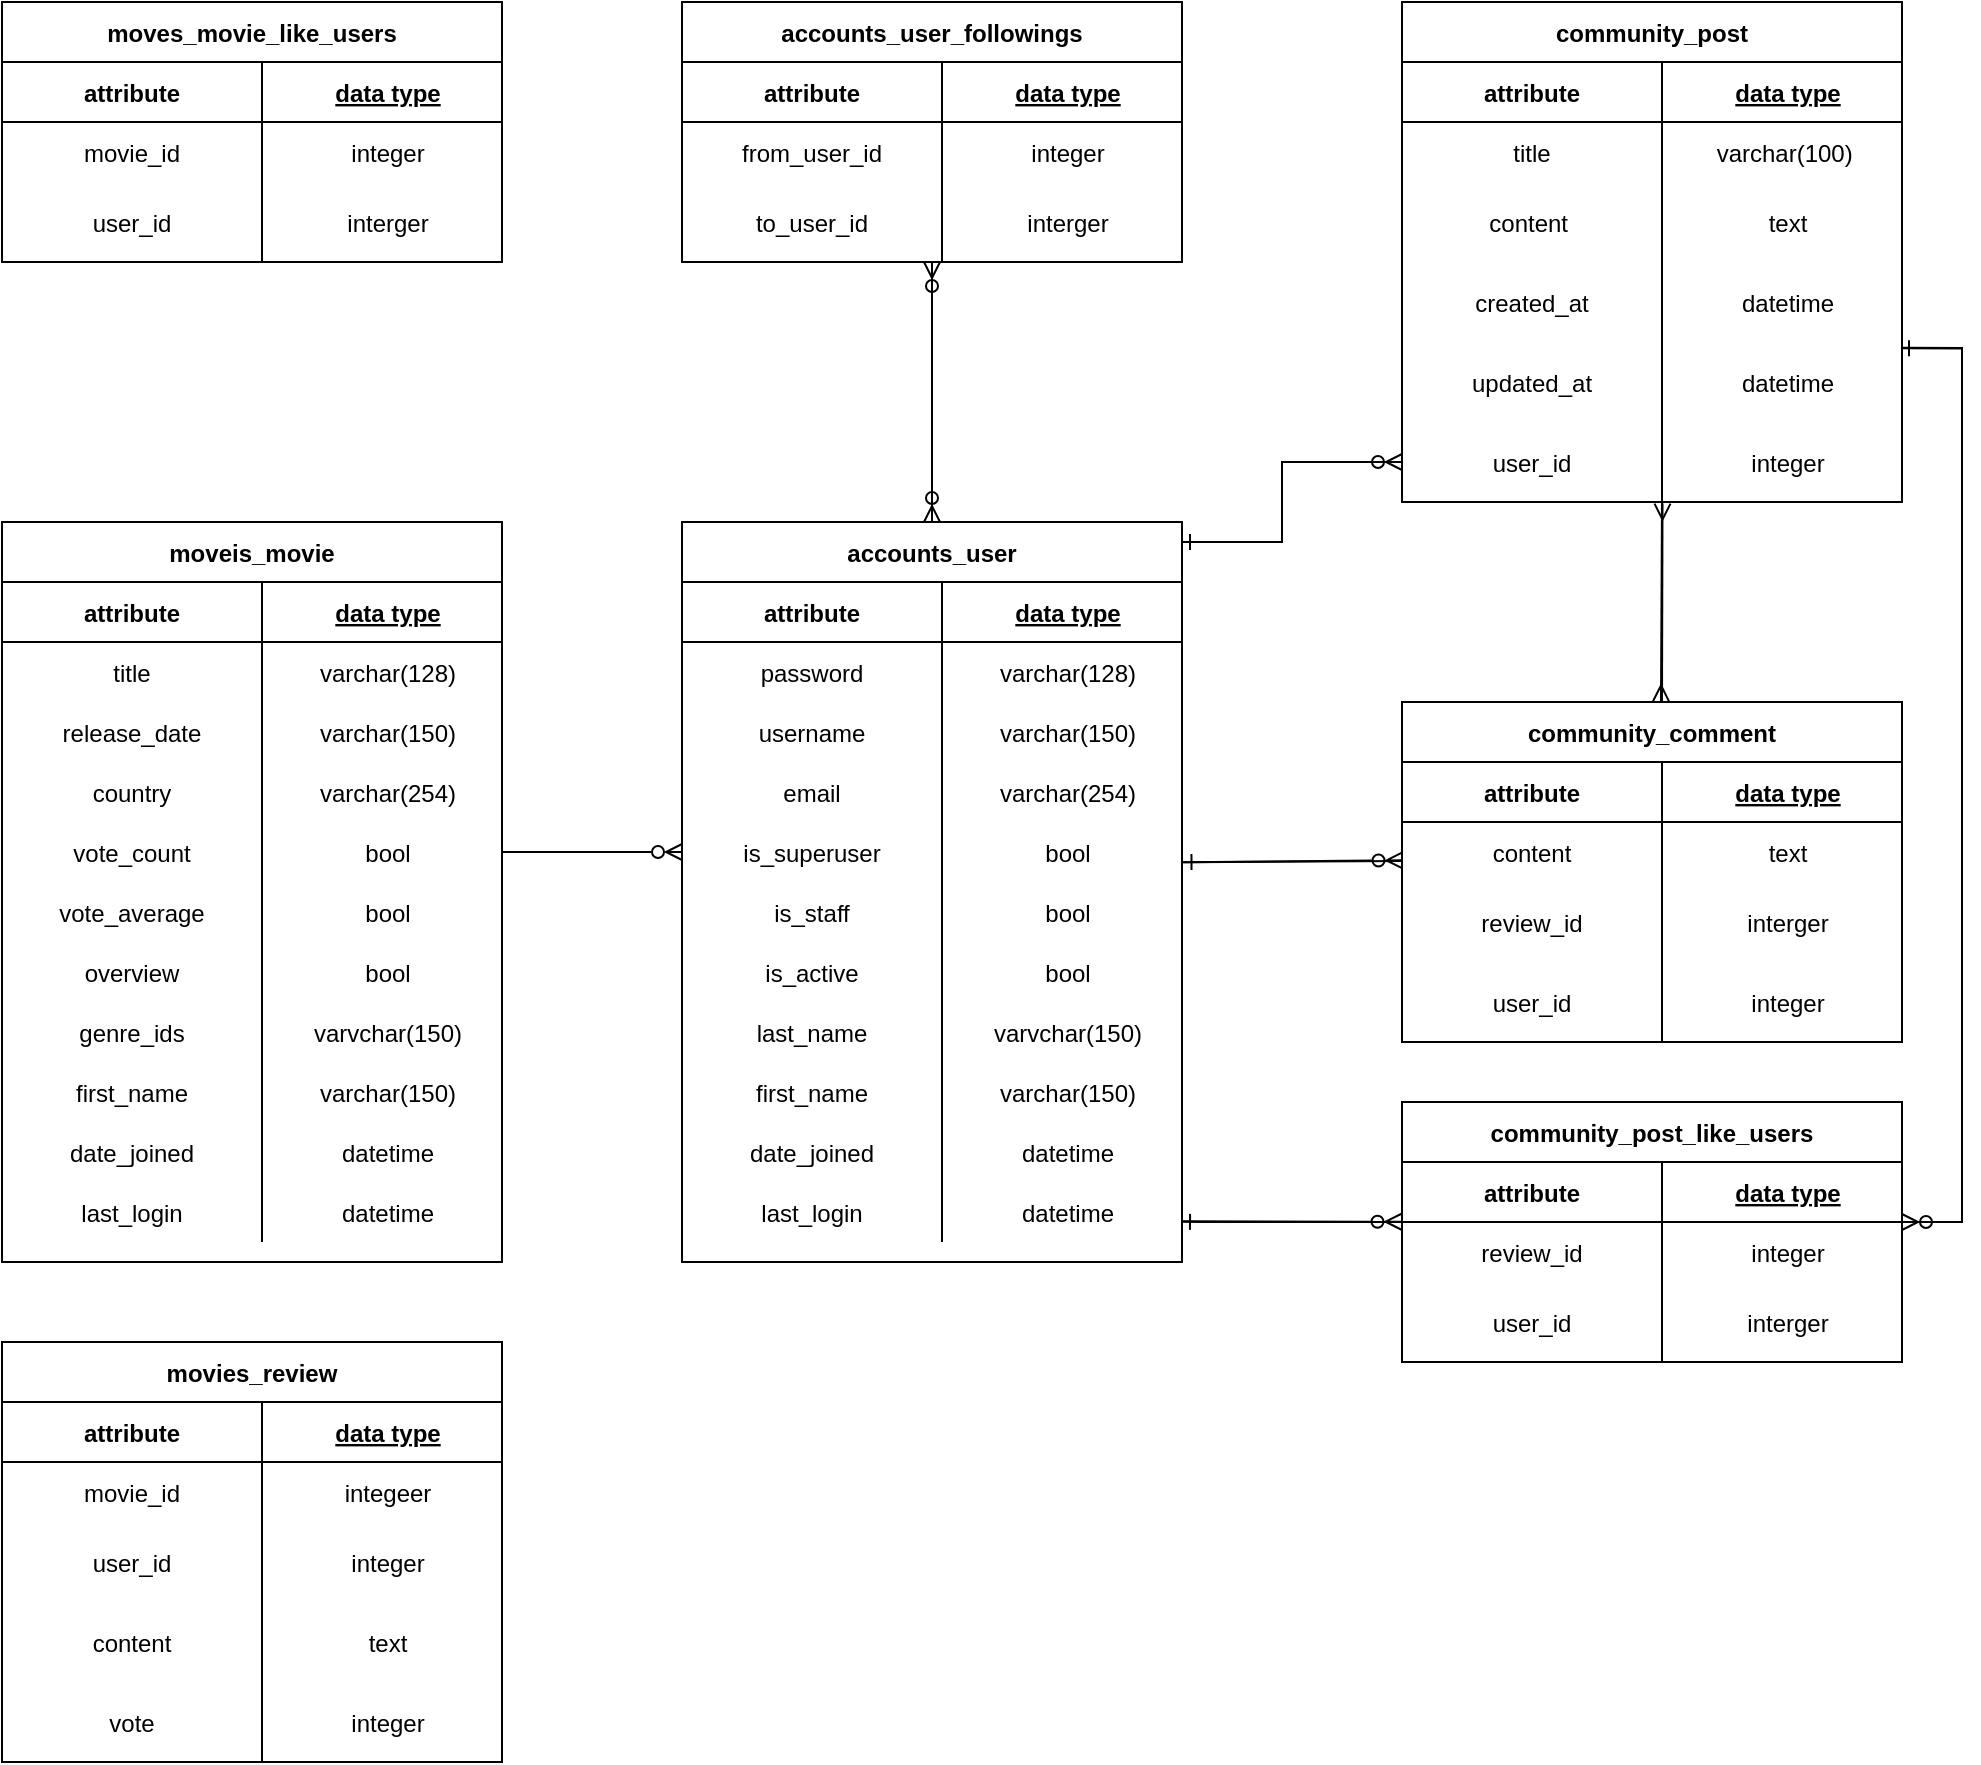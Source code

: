 <mxfile version="20.5.3" type="github">
  <diagram id="R2lEEEUBdFMjLlhIrx00" name="Page-1">
    <mxGraphModel dx="2020" dy="1322" grid="1" gridSize="10" guides="1" tooltips="1" connect="1" arrows="1" fold="1" page="1" pageScale="1" pageWidth="850" pageHeight="1100" math="0" shadow="0" extFonts="Permanent Marker^https://fonts.googleapis.com/css?family=Permanent+Marker">
      <root>
        <mxCell id="0" />
        <mxCell id="1" parent="0" />
        <mxCell id="OAzJX3xgMU5SUuyk-h34-54" style="edgeStyle=none;rounded=0;orthogonalLoop=1;jettySize=auto;html=1;entryX=0.5;entryY=0;entryDx=0;entryDy=0;endArrow=ERzeroToMany;endFill=0;" edge="1" parent="1" source="C-vyLk0tnHw3VtMMgP7b-2" target="OAzJX3xgMU5SUuyk-h34-18">
          <mxGeometry relative="1" as="geometry" />
        </mxCell>
        <mxCell id="C-vyLk0tnHw3VtMMgP7b-2" value="accounts_user_followings" style="shape=table;startSize=30;container=1;collapsible=1;childLayout=tableLayout;fixedRows=1;rowLines=0;fontStyle=1;align=center;resizeLast=1;" parent="1" vertex="1">
          <mxGeometry x="-110" y="50" width="250" height="130" as="geometry" />
        </mxCell>
        <mxCell id="C-vyLk0tnHw3VtMMgP7b-3" value="" style="shape=partialRectangle;collapsible=0;dropTarget=0;pointerEvents=0;fillColor=none;points=[[0,0.5],[1,0.5]];portConstraint=eastwest;top=0;left=0;right=0;bottom=1;align=center;" parent="C-vyLk0tnHw3VtMMgP7b-2" vertex="1">
          <mxGeometry y="30" width="250" height="30" as="geometry" />
        </mxCell>
        <mxCell id="C-vyLk0tnHw3VtMMgP7b-4" value="attribute" style="shape=partialRectangle;overflow=hidden;connectable=0;fillColor=none;top=0;left=0;bottom=0;right=0;fontStyle=1;align=center;" parent="C-vyLk0tnHw3VtMMgP7b-3" vertex="1">
          <mxGeometry width="130" height="30" as="geometry">
            <mxRectangle width="130" height="30" as="alternateBounds" />
          </mxGeometry>
        </mxCell>
        <mxCell id="OAzJX3xgMU5SUuyk-h34-9" value="data type" style="shape=partialRectangle;overflow=hidden;connectable=0;fillColor=none;top=0;left=0;bottom=0;right=0;align=center;spacingLeft=6;fontStyle=5;" vertex="1" parent="C-vyLk0tnHw3VtMMgP7b-3">
          <mxGeometry x="130" width="120" height="30" as="geometry">
            <mxRectangle width="120" height="30" as="alternateBounds" />
          </mxGeometry>
        </mxCell>
        <mxCell id="C-vyLk0tnHw3VtMMgP7b-6" value="" style="shape=partialRectangle;collapsible=0;dropTarget=0;pointerEvents=0;fillColor=none;points=[[0,0.5],[1,0.5]];portConstraint=eastwest;top=0;left=0;right=0;bottom=0;align=center;" parent="C-vyLk0tnHw3VtMMgP7b-2" vertex="1">
          <mxGeometry y="60" width="250" height="30" as="geometry" />
        </mxCell>
        <mxCell id="C-vyLk0tnHw3VtMMgP7b-7" value="from_user_id" style="shape=partialRectangle;overflow=hidden;connectable=0;fillColor=none;top=0;left=0;bottom=0;right=0;align=center;" parent="C-vyLk0tnHw3VtMMgP7b-6" vertex="1">
          <mxGeometry width="130" height="30" as="geometry">
            <mxRectangle width="130" height="30" as="alternateBounds" />
          </mxGeometry>
        </mxCell>
        <mxCell id="OAzJX3xgMU5SUuyk-h34-10" value="integer" style="shape=partialRectangle;overflow=hidden;connectable=0;fillColor=none;top=0;left=0;bottom=0;right=0;align=center;spacingLeft=6;" vertex="1" parent="C-vyLk0tnHw3VtMMgP7b-6">
          <mxGeometry x="130" width="120" height="30" as="geometry">
            <mxRectangle width="120" height="30" as="alternateBounds" />
          </mxGeometry>
        </mxCell>
        <mxCell id="C-vyLk0tnHw3VtMMgP7b-9" value="" style="shape=partialRectangle;collapsible=0;dropTarget=0;pointerEvents=0;fillColor=none;points=[[0,0.5],[1,0.5]];portConstraint=eastwest;top=0;left=0;right=0;bottom=0;align=center;" parent="C-vyLk0tnHw3VtMMgP7b-2" vertex="1">
          <mxGeometry y="90" width="250" height="40" as="geometry" />
        </mxCell>
        <mxCell id="C-vyLk0tnHw3VtMMgP7b-10" value="to_user_id" style="shape=partialRectangle;overflow=hidden;connectable=0;fillColor=none;top=0;left=0;bottom=0;right=0;align=center;" parent="C-vyLk0tnHw3VtMMgP7b-9" vertex="1">
          <mxGeometry width="130" height="40" as="geometry">
            <mxRectangle width="130" height="40" as="alternateBounds" />
          </mxGeometry>
        </mxCell>
        <mxCell id="OAzJX3xgMU5SUuyk-h34-11" value="interger" style="shape=partialRectangle;overflow=hidden;connectable=0;fillColor=none;top=0;left=0;bottom=0;right=0;align=center;spacingLeft=6;" vertex="1" parent="C-vyLk0tnHw3VtMMgP7b-9">
          <mxGeometry x="130" width="120" height="40" as="geometry">
            <mxRectangle width="120" height="40" as="alternateBounds" />
          </mxGeometry>
        </mxCell>
        <mxCell id="OAzJX3xgMU5SUuyk-h34-90" style="edgeStyle=none;rounded=0;orthogonalLoop=1;jettySize=auto;html=1;endArrow=ERzeroToMany;endFill=0;" edge="1" parent="1" source="OAzJX3xgMU5SUuyk-h34-18" target="C-vyLk0tnHw3VtMMgP7b-2">
          <mxGeometry relative="1" as="geometry" />
        </mxCell>
        <mxCell id="OAzJX3xgMU5SUuyk-h34-119" style="edgeStyle=none;rounded=0;orthogonalLoop=1;jettySize=auto;html=1;endArrow=ERzeroToMany;endFill=0;exitX=1.001;exitY=0.67;exitDx=0;exitDy=0;exitPerimeter=0;entryX=0.001;entryY=0.639;entryDx=0;entryDy=0;entryPerimeter=0;" edge="1" parent="1" source="OAzJX3xgMU5SUuyk-h34-31" target="OAzJX3xgMU5SUuyk-h34-95">
          <mxGeometry relative="1" as="geometry" />
        </mxCell>
        <mxCell id="OAzJX3xgMU5SUuyk-h34-121" style="edgeStyle=none;rounded=0;orthogonalLoop=1;jettySize=auto;html=1;endArrow=ERzeroToMany;endFill=0;exitX=1.002;exitY=0.654;exitDx=0;exitDy=0;exitPerimeter=0;entryX=-0.001;entryY=0.996;entryDx=0;entryDy=0;entryPerimeter=0;" edge="1" parent="1" source="OAzJX3xgMU5SUuyk-h34-49" target="OAzJX3xgMU5SUuyk-h34-102">
          <mxGeometry relative="1" as="geometry" />
        </mxCell>
        <mxCell id="OAzJX3xgMU5SUuyk-h34-18" value="accounts_user" style="shape=table;startSize=30;container=1;collapsible=1;childLayout=tableLayout;fixedRows=1;rowLines=0;fontStyle=1;align=center;resizeLast=1;" vertex="1" parent="1">
          <mxGeometry x="-110" y="310" width="250" height="370" as="geometry" />
        </mxCell>
        <mxCell id="OAzJX3xgMU5SUuyk-h34-19" value="" style="shape=partialRectangle;collapsible=0;dropTarget=0;pointerEvents=0;fillColor=none;points=[[0,0.5],[1,0.5]];portConstraint=eastwest;top=0;left=0;right=0;bottom=1;align=center;" vertex="1" parent="OAzJX3xgMU5SUuyk-h34-18">
          <mxGeometry y="30" width="250" height="30" as="geometry" />
        </mxCell>
        <mxCell id="OAzJX3xgMU5SUuyk-h34-20" value="attribute" style="shape=partialRectangle;overflow=hidden;connectable=0;fillColor=none;top=0;left=0;bottom=0;right=0;fontStyle=1;align=center;" vertex="1" parent="OAzJX3xgMU5SUuyk-h34-19">
          <mxGeometry width="130" height="30" as="geometry">
            <mxRectangle width="130" height="30" as="alternateBounds" />
          </mxGeometry>
        </mxCell>
        <mxCell id="OAzJX3xgMU5SUuyk-h34-21" value="data type" style="shape=partialRectangle;overflow=hidden;connectable=0;fillColor=none;top=0;left=0;bottom=0;right=0;align=center;spacingLeft=6;fontStyle=5;" vertex="1" parent="OAzJX3xgMU5SUuyk-h34-19">
          <mxGeometry x="130" width="120" height="30" as="geometry">
            <mxRectangle width="120" height="30" as="alternateBounds" />
          </mxGeometry>
        </mxCell>
        <mxCell id="OAzJX3xgMU5SUuyk-h34-22" value="" style="shape=partialRectangle;collapsible=0;dropTarget=0;pointerEvents=0;fillColor=none;points=[[0,0.5],[1,0.5]];portConstraint=eastwest;top=0;left=0;right=0;bottom=0;align=center;" vertex="1" parent="OAzJX3xgMU5SUuyk-h34-18">
          <mxGeometry y="60" width="250" height="30" as="geometry" />
        </mxCell>
        <mxCell id="OAzJX3xgMU5SUuyk-h34-23" value="password" style="shape=partialRectangle;overflow=hidden;connectable=0;fillColor=none;top=0;left=0;bottom=0;right=0;align=center;" vertex="1" parent="OAzJX3xgMU5SUuyk-h34-22">
          <mxGeometry width="130" height="30" as="geometry">
            <mxRectangle width="130" height="30" as="alternateBounds" />
          </mxGeometry>
        </mxCell>
        <mxCell id="OAzJX3xgMU5SUuyk-h34-24" value="varchar(128)" style="shape=partialRectangle;overflow=hidden;connectable=0;fillColor=none;top=0;left=0;bottom=0;right=0;align=center;spacingLeft=6;" vertex="1" parent="OAzJX3xgMU5SUuyk-h34-22">
          <mxGeometry x="130" width="120" height="30" as="geometry">
            <mxRectangle width="120" height="30" as="alternateBounds" />
          </mxGeometry>
        </mxCell>
        <mxCell id="OAzJX3xgMU5SUuyk-h34-25" value="" style="shape=partialRectangle;collapsible=0;dropTarget=0;pointerEvents=0;fillColor=none;points=[[0,0.5],[1,0.5]];portConstraint=eastwest;top=0;left=0;right=0;bottom=0;align=center;" vertex="1" parent="OAzJX3xgMU5SUuyk-h34-18">
          <mxGeometry y="90" width="250" height="30" as="geometry" />
        </mxCell>
        <mxCell id="OAzJX3xgMU5SUuyk-h34-26" value="username" style="shape=partialRectangle;overflow=hidden;connectable=0;fillColor=none;top=0;left=0;bottom=0;right=0;align=center;" vertex="1" parent="OAzJX3xgMU5SUuyk-h34-25">
          <mxGeometry width="130" height="30" as="geometry">
            <mxRectangle width="130" height="30" as="alternateBounds" />
          </mxGeometry>
        </mxCell>
        <mxCell id="OAzJX3xgMU5SUuyk-h34-27" value="varchar(150)" style="shape=partialRectangle;overflow=hidden;connectable=0;fillColor=none;top=0;left=0;bottom=0;right=0;align=center;spacingLeft=6;" vertex="1" parent="OAzJX3xgMU5SUuyk-h34-25">
          <mxGeometry x="130" width="120" height="30" as="geometry">
            <mxRectangle width="120" height="30" as="alternateBounds" />
          </mxGeometry>
        </mxCell>
        <mxCell id="OAzJX3xgMU5SUuyk-h34-28" style="shape=partialRectangle;collapsible=0;dropTarget=0;pointerEvents=0;fillColor=none;points=[[0,0.5],[1,0.5]];portConstraint=eastwest;top=0;left=0;right=0;bottom=0;align=center;" vertex="1" parent="OAzJX3xgMU5SUuyk-h34-18">
          <mxGeometry y="120" width="250" height="30" as="geometry" />
        </mxCell>
        <mxCell id="OAzJX3xgMU5SUuyk-h34-29" value="email" style="shape=partialRectangle;overflow=hidden;connectable=0;fillColor=none;top=0;left=0;bottom=0;right=0;align=center;" vertex="1" parent="OAzJX3xgMU5SUuyk-h34-28">
          <mxGeometry width="130" height="30" as="geometry">
            <mxRectangle width="130" height="30" as="alternateBounds" />
          </mxGeometry>
        </mxCell>
        <mxCell id="OAzJX3xgMU5SUuyk-h34-30" value="varchar(254)" style="shape=partialRectangle;overflow=hidden;connectable=0;fillColor=none;top=0;left=0;bottom=0;right=0;align=center;spacingLeft=6;" vertex="1" parent="OAzJX3xgMU5SUuyk-h34-28">
          <mxGeometry x="130" width="120" height="30" as="geometry">
            <mxRectangle width="120" height="30" as="alternateBounds" />
          </mxGeometry>
        </mxCell>
        <mxCell id="OAzJX3xgMU5SUuyk-h34-31" style="shape=partialRectangle;collapsible=0;dropTarget=0;pointerEvents=0;fillColor=none;points=[[0,0.5],[1,0.5]];portConstraint=eastwest;top=0;left=0;right=0;bottom=0;align=center;" vertex="1" parent="OAzJX3xgMU5SUuyk-h34-18">
          <mxGeometry y="150" width="250" height="30" as="geometry" />
        </mxCell>
        <mxCell id="OAzJX3xgMU5SUuyk-h34-32" value="is_superuser" style="shape=partialRectangle;overflow=hidden;connectable=0;fillColor=none;top=0;left=0;bottom=0;right=0;align=center;" vertex="1" parent="OAzJX3xgMU5SUuyk-h34-31">
          <mxGeometry width="130" height="30" as="geometry">
            <mxRectangle width="130" height="30" as="alternateBounds" />
          </mxGeometry>
        </mxCell>
        <mxCell id="OAzJX3xgMU5SUuyk-h34-33" value="bool" style="shape=partialRectangle;overflow=hidden;connectable=0;fillColor=none;top=0;left=0;bottom=0;right=0;align=center;spacingLeft=6;" vertex="1" parent="OAzJX3xgMU5SUuyk-h34-31">
          <mxGeometry x="130" width="120" height="30" as="geometry">
            <mxRectangle width="120" height="30" as="alternateBounds" />
          </mxGeometry>
        </mxCell>
        <mxCell id="OAzJX3xgMU5SUuyk-h34-34" style="shape=partialRectangle;collapsible=0;dropTarget=0;pointerEvents=0;fillColor=none;points=[[0,0.5],[1,0.5]];portConstraint=eastwest;top=0;left=0;right=0;bottom=0;align=center;" vertex="1" parent="OAzJX3xgMU5SUuyk-h34-18">
          <mxGeometry y="180" width="250" height="30" as="geometry" />
        </mxCell>
        <mxCell id="OAzJX3xgMU5SUuyk-h34-35" value="is_staff" style="shape=partialRectangle;overflow=hidden;connectable=0;fillColor=none;top=0;left=0;bottom=0;right=0;align=center;" vertex="1" parent="OAzJX3xgMU5SUuyk-h34-34">
          <mxGeometry width="130" height="30" as="geometry">
            <mxRectangle width="130" height="30" as="alternateBounds" />
          </mxGeometry>
        </mxCell>
        <mxCell id="OAzJX3xgMU5SUuyk-h34-36" value="bool" style="shape=partialRectangle;overflow=hidden;connectable=0;fillColor=none;top=0;left=0;bottom=0;right=0;align=center;spacingLeft=6;" vertex="1" parent="OAzJX3xgMU5SUuyk-h34-34">
          <mxGeometry x="130" width="120" height="30" as="geometry">
            <mxRectangle width="120" height="30" as="alternateBounds" />
          </mxGeometry>
        </mxCell>
        <mxCell id="OAzJX3xgMU5SUuyk-h34-37" style="shape=partialRectangle;collapsible=0;dropTarget=0;pointerEvents=0;fillColor=none;points=[[0,0.5],[1,0.5]];portConstraint=eastwest;top=0;left=0;right=0;bottom=0;align=center;" vertex="1" parent="OAzJX3xgMU5SUuyk-h34-18">
          <mxGeometry y="210" width="250" height="30" as="geometry" />
        </mxCell>
        <mxCell id="OAzJX3xgMU5SUuyk-h34-38" value="is_active" style="shape=partialRectangle;overflow=hidden;connectable=0;fillColor=none;top=0;left=0;bottom=0;right=0;align=center;" vertex="1" parent="OAzJX3xgMU5SUuyk-h34-37">
          <mxGeometry width="130" height="30" as="geometry">
            <mxRectangle width="130" height="30" as="alternateBounds" />
          </mxGeometry>
        </mxCell>
        <mxCell id="OAzJX3xgMU5SUuyk-h34-39" value="bool" style="shape=partialRectangle;overflow=hidden;connectable=0;fillColor=none;top=0;left=0;bottom=0;right=0;align=center;spacingLeft=6;" vertex="1" parent="OAzJX3xgMU5SUuyk-h34-37">
          <mxGeometry x="130" width="120" height="30" as="geometry">
            <mxRectangle width="120" height="30" as="alternateBounds" />
          </mxGeometry>
        </mxCell>
        <mxCell id="OAzJX3xgMU5SUuyk-h34-40" style="shape=partialRectangle;collapsible=0;dropTarget=0;pointerEvents=0;fillColor=none;points=[[0,0.5],[1,0.5]];portConstraint=eastwest;top=0;left=0;right=0;bottom=0;align=center;" vertex="1" parent="OAzJX3xgMU5SUuyk-h34-18">
          <mxGeometry y="240" width="250" height="30" as="geometry" />
        </mxCell>
        <mxCell id="OAzJX3xgMU5SUuyk-h34-41" value="last_name" style="shape=partialRectangle;overflow=hidden;connectable=0;fillColor=none;top=0;left=0;bottom=0;right=0;align=center;" vertex="1" parent="OAzJX3xgMU5SUuyk-h34-40">
          <mxGeometry width="130" height="30" as="geometry">
            <mxRectangle width="130" height="30" as="alternateBounds" />
          </mxGeometry>
        </mxCell>
        <mxCell id="OAzJX3xgMU5SUuyk-h34-42" value="varvchar(150)" style="shape=partialRectangle;overflow=hidden;connectable=0;fillColor=none;top=0;left=0;bottom=0;right=0;align=center;spacingLeft=6;" vertex="1" parent="OAzJX3xgMU5SUuyk-h34-40">
          <mxGeometry x="130" width="120" height="30" as="geometry">
            <mxRectangle width="120" height="30" as="alternateBounds" />
          </mxGeometry>
        </mxCell>
        <mxCell id="OAzJX3xgMU5SUuyk-h34-43" style="shape=partialRectangle;collapsible=0;dropTarget=0;pointerEvents=0;fillColor=none;points=[[0,0.5],[1,0.5]];portConstraint=eastwest;top=0;left=0;right=0;bottom=0;align=center;" vertex="1" parent="OAzJX3xgMU5SUuyk-h34-18">
          <mxGeometry y="270" width="250" height="30" as="geometry" />
        </mxCell>
        <mxCell id="OAzJX3xgMU5SUuyk-h34-44" value="first_name" style="shape=partialRectangle;overflow=hidden;connectable=0;fillColor=none;top=0;left=0;bottom=0;right=0;align=center;" vertex="1" parent="OAzJX3xgMU5SUuyk-h34-43">
          <mxGeometry width="130" height="30" as="geometry">
            <mxRectangle width="130" height="30" as="alternateBounds" />
          </mxGeometry>
        </mxCell>
        <mxCell id="OAzJX3xgMU5SUuyk-h34-45" value="varchar(150)" style="shape=partialRectangle;overflow=hidden;connectable=0;fillColor=none;top=0;left=0;bottom=0;right=0;align=center;spacingLeft=6;" vertex="1" parent="OAzJX3xgMU5SUuyk-h34-43">
          <mxGeometry x="130" width="120" height="30" as="geometry">
            <mxRectangle width="120" height="30" as="alternateBounds" />
          </mxGeometry>
        </mxCell>
        <mxCell id="OAzJX3xgMU5SUuyk-h34-117" style="edgeStyle=none;rounded=0;orthogonalLoop=1;jettySize=auto;html=1;endArrow=ERzeroToMany;endFill=0;" edge="1" parent="OAzJX3xgMU5SUuyk-h34-18" source="OAzJX3xgMU5SUuyk-h34-46" target="OAzJX3xgMU5SUuyk-h34-49">
          <mxGeometry relative="1" as="geometry" />
        </mxCell>
        <mxCell id="OAzJX3xgMU5SUuyk-h34-46" style="shape=partialRectangle;collapsible=0;dropTarget=0;pointerEvents=0;fillColor=none;points=[[0,0.5],[1,0.5]];portConstraint=eastwest;top=0;left=0;right=0;bottom=0;align=center;" vertex="1" parent="OAzJX3xgMU5SUuyk-h34-18">
          <mxGeometry y="300" width="250" height="30" as="geometry" />
        </mxCell>
        <mxCell id="OAzJX3xgMU5SUuyk-h34-47" value="date_joined" style="shape=partialRectangle;overflow=hidden;connectable=0;fillColor=none;top=0;left=0;bottom=0;right=0;align=center;" vertex="1" parent="OAzJX3xgMU5SUuyk-h34-46">
          <mxGeometry width="130" height="30" as="geometry">
            <mxRectangle width="130" height="30" as="alternateBounds" />
          </mxGeometry>
        </mxCell>
        <mxCell id="OAzJX3xgMU5SUuyk-h34-48" value="datetime" style="shape=partialRectangle;overflow=hidden;connectable=0;fillColor=none;top=0;left=0;bottom=0;right=0;align=center;spacingLeft=6;" vertex="1" parent="OAzJX3xgMU5SUuyk-h34-46">
          <mxGeometry x="130" width="120" height="30" as="geometry">
            <mxRectangle width="120" height="30" as="alternateBounds" />
          </mxGeometry>
        </mxCell>
        <mxCell id="OAzJX3xgMU5SUuyk-h34-49" style="shape=partialRectangle;collapsible=0;dropTarget=0;pointerEvents=0;fillColor=none;points=[[0,0.5],[1,0.5]];portConstraint=eastwest;top=0;left=0;right=0;bottom=0;align=center;" vertex="1" parent="OAzJX3xgMU5SUuyk-h34-18">
          <mxGeometry y="330" width="250" height="30" as="geometry" />
        </mxCell>
        <mxCell id="OAzJX3xgMU5SUuyk-h34-50" value="last_login" style="shape=partialRectangle;overflow=hidden;connectable=0;fillColor=none;top=0;left=0;bottom=0;right=0;align=center;" vertex="1" parent="OAzJX3xgMU5SUuyk-h34-49">
          <mxGeometry width="130" height="30" as="geometry">
            <mxRectangle width="130" height="30" as="alternateBounds" />
          </mxGeometry>
        </mxCell>
        <mxCell id="OAzJX3xgMU5SUuyk-h34-51" value="datetime" style="shape=partialRectangle;overflow=hidden;connectable=0;fillColor=none;top=0;left=0;bottom=0;right=0;align=center;spacingLeft=6;" vertex="1" parent="OAzJX3xgMU5SUuyk-h34-49">
          <mxGeometry x="130" width="120" height="30" as="geometry">
            <mxRectangle width="120" height="30" as="alternateBounds" />
          </mxGeometry>
        </mxCell>
        <mxCell id="OAzJX3xgMU5SUuyk-h34-122" style="edgeStyle=none;rounded=0;orthogonalLoop=1;jettySize=auto;html=1;endArrow=ERone;endFill=0;exitX=0.002;exitY=0.65;exitDx=0;exitDy=0;exitPerimeter=0;entryX=1.003;entryY=0.669;entryDx=0;entryDy=0;entryPerimeter=0;" edge="1" parent="1" source="OAzJX3xgMU5SUuyk-h34-95" target="OAzJX3xgMU5SUuyk-h34-31">
          <mxGeometry relative="1" as="geometry" />
        </mxCell>
        <mxCell id="OAzJX3xgMU5SUuyk-h34-164" style="edgeStyle=none;rounded=0;orthogonalLoop=1;jettySize=auto;html=1;entryX=0.521;entryY=1.02;entryDx=0;entryDy=0;entryPerimeter=0;endArrow=ERmany;endFill=0;" edge="1" parent="1" target="OAzJX3xgMU5SUuyk-h34-154">
          <mxGeometry relative="1" as="geometry">
            <mxPoint x="380" y="400" as="sourcePoint" />
          </mxGeometry>
        </mxCell>
        <mxCell id="OAzJX3xgMU5SUuyk-h34-91" value="community_comment" style="shape=table;startSize=30;container=1;collapsible=1;childLayout=tableLayout;fixedRows=1;rowLines=0;fontStyle=1;align=center;resizeLast=1;" vertex="1" parent="1">
          <mxGeometry x="250" y="400" width="250" height="170" as="geometry" />
        </mxCell>
        <mxCell id="OAzJX3xgMU5SUuyk-h34-92" value="" style="shape=partialRectangle;collapsible=0;dropTarget=0;pointerEvents=0;fillColor=none;points=[[0,0.5],[1,0.5]];portConstraint=eastwest;top=0;left=0;right=0;bottom=1;align=center;" vertex="1" parent="OAzJX3xgMU5SUuyk-h34-91">
          <mxGeometry y="30" width="250" height="30" as="geometry" />
        </mxCell>
        <mxCell id="OAzJX3xgMU5SUuyk-h34-93" value="attribute" style="shape=partialRectangle;overflow=hidden;connectable=0;fillColor=none;top=0;left=0;bottom=0;right=0;fontStyle=1;align=center;" vertex="1" parent="OAzJX3xgMU5SUuyk-h34-92">
          <mxGeometry width="130" height="30" as="geometry">
            <mxRectangle width="130" height="30" as="alternateBounds" />
          </mxGeometry>
        </mxCell>
        <mxCell id="OAzJX3xgMU5SUuyk-h34-94" value="data type" style="shape=partialRectangle;overflow=hidden;connectable=0;fillColor=none;top=0;left=0;bottom=0;right=0;align=center;spacingLeft=6;fontStyle=5;" vertex="1" parent="OAzJX3xgMU5SUuyk-h34-92">
          <mxGeometry x="130" width="120" height="30" as="geometry">
            <mxRectangle width="120" height="30" as="alternateBounds" />
          </mxGeometry>
        </mxCell>
        <mxCell id="OAzJX3xgMU5SUuyk-h34-95" value="" style="shape=partialRectangle;collapsible=0;dropTarget=0;pointerEvents=0;fillColor=none;points=[[0,0.5],[1,0.5]];portConstraint=eastwest;top=0;left=0;right=0;bottom=0;align=center;" vertex="1" parent="OAzJX3xgMU5SUuyk-h34-91">
          <mxGeometry y="60" width="250" height="30" as="geometry" />
        </mxCell>
        <mxCell id="OAzJX3xgMU5SUuyk-h34-96" value="content" style="shape=partialRectangle;overflow=hidden;connectable=0;fillColor=none;top=0;left=0;bottom=0;right=0;align=center;" vertex="1" parent="OAzJX3xgMU5SUuyk-h34-95">
          <mxGeometry width="130" height="30" as="geometry">
            <mxRectangle width="130" height="30" as="alternateBounds" />
          </mxGeometry>
        </mxCell>
        <mxCell id="OAzJX3xgMU5SUuyk-h34-97" value="text" style="shape=partialRectangle;overflow=hidden;connectable=0;fillColor=none;top=0;left=0;bottom=0;right=0;align=center;spacingLeft=6;" vertex="1" parent="OAzJX3xgMU5SUuyk-h34-95">
          <mxGeometry x="130" width="120" height="30" as="geometry">
            <mxRectangle width="120" height="30" as="alternateBounds" />
          </mxGeometry>
        </mxCell>
        <mxCell id="OAzJX3xgMU5SUuyk-h34-98" value="" style="shape=partialRectangle;collapsible=0;dropTarget=0;pointerEvents=0;fillColor=none;points=[[0,0.5],[1,0.5]];portConstraint=eastwest;top=0;left=0;right=0;bottom=0;align=center;" vertex="1" parent="OAzJX3xgMU5SUuyk-h34-91">
          <mxGeometry y="90" width="250" height="40" as="geometry" />
        </mxCell>
        <mxCell id="OAzJX3xgMU5SUuyk-h34-99" value="review_id" style="shape=partialRectangle;overflow=hidden;connectable=0;fillColor=none;top=0;left=0;bottom=0;right=0;align=center;" vertex="1" parent="OAzJX3xgMU5SUuyk-h34-98">
          <mxGeometry width="130" height="40" as="geometry">
            <mxRectangle width="130" height="40" as="alternateBounds" />
          </mxGeometry>
        </mxCell>
        <mxCell id="OAzJX3xgMU5SUuyk-h34-100" value="interger" style="shape=partialRectangle;overflow=hidden;connectable=0;fillColor=none;top=0;left=0;bottom=0;right=0;align=center;spacingLeft=6;" vertex="1" parent="OAzJX3xgMU5SUuyk-h34-98">
          <mxGeometry x="130" width="120" height="40" as="geometry">
            <mxRectangle width="120" height="40" as="alternateBounds" />
          </mxGeometry>
        </mxCell>
        <mxCell id="OAzJX3xgMU5SUuyk-h34-111" style="shape=partialRectangle;collapsible=0;dropTarget=0;pointerEvents=0;fillColor=none;points=[[0,0.5],[1,0.5]];portConstraint=eastwest;top=0;left=0;right=0;bottom=0;align=center;" vertex="1" parent="OAzJX3xgMU5SUuyk-h34-91">
          <mxGeometry y="130" width="250" height="40" as="geometry" />
        </mxCell>
        <mxCell id="OAzJX3xgMU5SUuyk-h34-112" value="user_id" style="shape=partialRectangle;overflow=hidden;connectable=0;fillColor=none;top=0;left=0;bottom=0;right=0;align=center;" vertex="1" parent="OAzJX3xgMU5SUuyk-h34-111">
          <mxGeometry width="130" height="40" as="geometry">
            <mxRectangle width="130" height="40" as="alternateBounds" />
          </mxGeometry>
        </mxCell>
        <mxCell id="OAzJX3xgMU5SUuyk-h34-113" value="integer" style="shape=partialRectangle;overflow=hidden;connectable=0;fillColor=none;top=0;left=0;bottom=0;right=0;align=center;spacingLeft=6;" vertex="1" parent="OAzJX3xgMU5SUuyk-h34-111">
          <mxGeometry x="130" width="120" height="40" as="geometry">
            <mxRectangle width="120" height="40" as="alternateBounds" />
          </mxGeometry>
        </mxCell>
        <mxCell id="OAzJX3xgMU5SUuyk-h34-134" style="edgeStyle=none;rounded=0;orthogonalLoop=1;jettySize=auto;html=1;entryX=1;entryY=0.663;entryDx=0;entryDy=0;endArrow=ERone;endFill=0;entryPerimeter=0;" edge="1" parent="1" source="OAzJX3xgMU5SUuyk-h34-101" target="OAzJX3xgMU5SUuyk-h34-49">
          <mxGeometry relative="1" as="geometry">
            <Array as="points">
              <mxPoint x="250" y="660" />
              <mxPoint x="150" y="660" />
            </Array>
          </mxGeometry>
        </mxCell>
        <mxCell id="OAzJX3xgMU5SUuyk-h34-101" value="community_post_like_users" style="shape=table;startSize=30;container=1;collapsible=1;childLayout=tableLayout;fixedRows=1;rowLines=0;fontStyle=1;align=center;resizeLast=1;" vertex="1" parent="1">
          <mxGeometry x="250" y="600" width="250" height="130" as="geometry" />
        </mxCell>
        <mxCell id="OAzJX3xgMU5SUuyk-h34-102" value="" style="shape=partialRectangle;collapsible=0;dropTarget=0;pointerEvents=0;fillColor=none;points=[[0,0.5],[1,0.5]];portConstraint=eastwest;top=0;left=0;right=0;bottom=1;align=center;" vertex="1" parent="OAzJX3xgMU5SUuyk-h34-101">
          <mxGeometry y="30" width="250" height="30" as="geometry" />
        </mxCell>
        <mxCell id="OAzJX3xgMU5SUuyk-h34-103" value="attribute" style="shape=partialRectangle;overflow=hidden;connectable=0;fillColor=none;top=0;left=0;bottom=0;right=0;fontStyle=1;align=center;" vertex="1" parent="OAzJX3xgMU5SUuyk-h34-102">
          <mxGeometry width="130" height="30" as="geometry">
            <mxRectangle width="130" height="30" as="alternateBounds" />
          </mxGeometry>
        </mxCell>
        <mxCell id="OAzJX3xgMU5SUuyk-h34-104" value="data type" style="shape=partialRectangle;overflow=hidden;connectable=0;fillColor=none;top=0;left=0;bottom=0;right=0;align=center;spacingLeft=6;fontStyle=5;" vertex="1" parent="OAzJX3xgMU5SUuyk-h34-102">
          <mxGeometry x="130" width="120" height="30" as="geometry">
            <mxRectangle width="120" height="30" as="alternateBounds" />
          </mxGeometry>
        </mxCell>
        <mxCell id="OAzJX3xgMU5SUuyk-h34-105" value="" style="shape=partialRectangle;collapsible=0;dropTarget=0;pointerEvents=0;fillColor=none;points=[[0,0.5],[1,0.5]];portConstraint=eastwest;top=0;left=0;right=0;bottom=0;align=center;" vertex="1" parent="OAzJX3xgMU5SUuyk-h34-101">
          <mxGeometry y="60" width="250" height="30" as="geometry" />
        </mxCell>
        <mxCell id="OAzJX3xgMU5SUuyk-h34-106" value="review_id" style="shape=partialRectangle;overflow=hidden;connectable=0;fillColor=none;top=0;left=0;bottom=0;right=0;align=center;" vertex="1" parent="OAzJX3xgMU5SUuyk-h34-105">
          <mxGeometry width="130" height="30" as="geometry">
            <mxRectangle width="130" height="30" as="alternateBounds" />
          </mxGeometry>
        </mxCell>
        <mxCell id="OAzJX3xgMU5SUuyk-h34-107" value="integer" style="shape=partialRectangle;overflow=hidden;connectable=0;fillColor=none;top=0;left=0;bottom=0;right=0;align=center;spacingLeft=6;" vertex="1" parent="OAzJX3xgMU5SUuyk-h34-105">
          <mxGeometry x="130" width="120" height="30" as="geometry">
            <mxRectangle width="120" height="30" as="alternateBounds" />
          </mxGeometry>
        </mxCell>
        <mxCell id="OAzJX3xgMU5SUuyk-h34-108" value="" style="shape=partialRectangle;collapsible=0;dropTarget=0;pointerEvents=0;fillColor=none;points=[[0,0.5],[1,0.5]];portConstraint=eastwest;top=0;left=0;right=0;bottom=0;align=center;" vertex="1" parent="OAzJX3xgMU5SUuyk-h34-101">
          <mxGeometry y="90" width="250" height="40" as="geometry" />
        </mxCell>
        <mxCell id="OAzJX3xgMU5SUuyk-h34-109" value="user_id" style="shape=partialRectangle;overflow=hidden;connectable=0;fillColor=none;top=0;left=0;bottom=0;right=0;align=center;" vertex="1" parent="OAzJX3xgMU5SUuyk-h34-108">
          <mxGeometry width="130" height="40" as="geometry">
            <mxRectangle width="130" height="40" as="alternateBounds" />
          </mxGeometry>
        </mxCell>
        <mxCell id="OAzJX3xgMU5SUuyk-h34-110" value="interger" style="shape=partialRectangle;overflow=hidden;connectable=0;fillColor=none;top=0;left=0;bottom=0;right=0;align=center;spacingLeft=6;" vertex="1" parent="OAzJX3xgMU5SUuyk-h34-108">
          <mxGeometry x="130" width="120" height="40" as="geometry">
            <mxRectangle width="120" height="40" as="alternateBounds" />
          </mxGeometry>
        </mxCell>
        <mxCell id="OAzJX3xgMU5SUuyk-h34-163" style="edgeStyle=none;rounded=0;orthogonalLoop=1;jettySize=auto;html=1;entryX=0.518;entryY=-0.002;entryDx=0;entryDy=0;endArrow=ERmany;endFill=0;exitX=0.52;exitY=1.012;exitDx=0;exitDy=0;exitPerimeter=0;entryPerimeter=0;" edge="1" parent="1" source="OAzJX3xgMU5SUuyk-h34-154" target="OAzJX3xgMU5SUuyk-h34-91">
          <mxGeometry relative="1" as="geometry" />
        </mxCell>
        <mxCell id="OAzJX3xgMU5SUuyk-h34-135" value="community_post" style="shape=table;startSize=30;container=1;collapsible=1;childLayout=tableLayout;fixedRows=1;rowLines=0;fontStyle=1;align=center;resizeLast=1;" vertex="1" parent="1">
          <mxGeometry x="250" y="50" width="250" height="250" as="geometry" />
        </mxCell>
        <mxCell id="OAzJX3xgMU5SUuyk-h34-136" value="" style="shape=partialRectangle;collapsible=0;dropTarget=0;pointerEvents=0;fillColor=none;points=[[0,0.5],[1,0.5]];portConstraint=eastwest;top=0;left=0;right=0;bottom=1;align=center;" vertex="1" parent="OAzJX3xgMU5SUuyk-h34-135">
          <mxGeometry y="30" width="250" height="30" as="geometry" />
        </mxCell>
        <mxCell id="OAzJX3xgMU5SUuyk-h34-137" value="attribute" style="shape=partialRectangle;overflow=hidden;connectable=0;fillColor=none;top=0;left=0;bottom=0;right=0;fontStyle=1;align=center;" vertex="1" parent="OAzJX3xgMU5SUuyk-h34-136">
          <mxGeometry width="130" height="30" as="geometry">
            <mxRectangle width="130" height="30" as="alternateBounds" />
          </mxGeometry>
        </mxCell>
        <mxCell id="OAzJX3xgMU5SUuyk-h34-138" value="data type" style="shape=partialRectangle;overflow=hidden;connectable=0;fillColor=none;top=0;left=0;bottom=0;right=0;align=center;spacingLeft=6;fontStyle=5;" vertex="1" parent="OAzJX3xgMU5SUuyk-h34-136">
          <mxGeometry x="130" width="120" height="30" as="geometry">
            <mxRectangle width="120" height="30" as="alternateBounds" />
          </mxGeometry>
        </mxCell>
        <mxCell id="OAzJX3xgMU5SUuyk-h34-139" value="" style="shape=partialRectangle;collapsible=0;dropTarget=0;pointerEvents=0;fillColor=none;points=[[0,0.5],[1,0.5]];portConstraint=eastwest;top=0;left=0;right=0;bottom=0;align=center;" vertex="1" parent="OAzJX3xgMU5SUuyk-h34-135">
          <mxGeometry y="60" width="250" height="30" as="geometry" />
        </mxCell>
        <mxCell id="OAzJX3xgMU5SUuyk-h34-140" value="title" style="shape=partialRectangle;overflow=hidden;connectable=0;fillColor=none;top=0;left=0;bottom=0;right=0;align=center;" vertex="1" parent="OAzJX3xgMU5SUuyk-h34-139">
          <mxGeometry width="130" height="30" as="geometry">
            <mxRectangle width="130" height="30" as="alternateBounds" />
          </mxGeometry>
        </mxCell>
        <mxCell id="OAzJX3xgMU5SUuyk-h34-141" value="varchar(100) " style="shape=partialRectangle;overflow=hidden;connectable=0;fillColor=none;top=0;left=0;bottom=0;right=0;align=center;spacingLeft=6;" vertex="1" parent="OAzJX3xgMU5SUuyk-h34-139">
          <mxGeometry x="130" width="120" height="30" as="geometry">
            <mxRectangle width="120" height="30" as="alternateBounds" />
          </mxGeometry>
        </mxCell>
        <mxCell id="OAzJX3xgMU5SUuyk-h34-148" style="shape=partialRectangle;collapsible=0;dropTarget=0;pointerEvents=0;fillColor=none;points=[[0,0.5],[1,0.5]];portConstraint=eastwest;top=0;left=0;right=0;bottom=0;align=center;" vertex="1" parent="OAzJX3xgMU5SUuyk-h34-135">
          <mxGeometry y="90" width="250" height="40" as="geometry" />
        </mxCell>
        <mxCell id="OAzJX3xgMU5SUuyk-h34-149" value="content " style="shape=partialRectangle;overflow=hidden;connectable=0;fillColor=none;top=0;left=0;bottom=0;right=0;align=center;" vertex="1" parent="OAzJX3xgMU5SUuyk-h34-148">
          <mxGeometry width="130" height="40" as="geometry">
            <mxRectangle width="130" height="40" as="alternateBounds" />
          </mxGeometry>
        </mxCell>
        <mxCell id="OAzJX3xgMU5SUuyk-h34-150" value="text" style="shape=partialRectangle;overflow=hidden;connectable=0;fillColor=none;top=0;left=0;bottom=0;right=0;align=center;spacingLeft=6;" vertex="1" parent="OAzJX3xgMU5SUuyk-h34-148">
          <mxGeometry x="130" width="120" height="40" as="geometry">
            <mxRectangle width="120" height="40" as="alternateBounds" />
          </mxGeometry>
        </mxCell>
        <mxCell id="OAzJX3xgMU5SUuyk-h34-157" style="shape=partialRectangle;collapsible=0;dropTarget=0;pointerEvents=0;fillColor=none;points=[[0,0.5],[1,0.5]];portConstraint=eastwest;top=0;left=0;right=0;bottom=0;align=center;" vertex="1" parent="OAzJX3xgMU5SUuyk-h34-135">
          <mxGeometry y="130" width="250" height="40" as="geometry" />
        </mxCell>
        <mxCell id="OAzJX3xgMU5SUuyk-h34-158" value="created_at" style="shape=partialRectangle;overflow=hidden;connectable=0;fillColor=none;top=0;left=0;bottom=0;right=0;align=center;" vertex="1" parent="OAzJX3xgMU5SUuyk-h34-157">
          <mxGeometry width="130" height="40" as="geometry">
            <mxRectangle width="130" height="40" as="alternateBounds" />
          </mxGeometry>
        </mxCell>
        <mxCell id="OAzJX3xgMU5SUuyk-h34-159" value="datetime" style="shape=partialRectangle;overflow=hidden;connectable=0;fillColor=none;top=0;left=0;bottom=0;right=0;align=center;spacingLeft=6;" vertex="1" parent="OAzJX3xgMU5SUuyk-h34-157">
          <mxGeometry x="130" width="120" height="40" as="geometry">
            <mxRectangle width="120" height="40" as="alternateBounds" />
          </mxGeometry>
        </mxCell>
        <mxCell id="OAzJX3xgMU5SUuyk-h34-151" style="shape=partialRectangle;collapsible=0;dropTarget=0;pointerEvents=0;fillColor=none;points=[[0,0.5],[1,0.5]];portConstraint=eastwest;top=0;left=0;right=0;bottom=0;align=center;" vertex="1" parent="OAzJX3xgMU5SUuyk-h34-135">
          <mxGeometry y="170" width="250" height="40" as="geometry" />
        </mxCell>
        <mxCell id="OAzJX3xgMU5SUuyk-h34-152" value="updated_at" style="shape=partialRectangle;overflow=hidden;connectable=0;fillColor=none;top=0;left=0;bottom=0;right=0;align=center;" vertex="1" parent="OAzJX3xgMU5SUuyk-h34-151">
          <mxGeometry width="130" height="40" as="geometry">
            <mxRectangle width="130" height="40" as="alternateBounds" />
          </mxGeometry>
        </mxCell>
        <mxCell id="OAzJX3xgMU5SUuyk-h34-153" value="datetime" style="shape=partialRectangle;overflow=hidden;connectable=0;fillColor=none;top=0;left=0;bottom=0;right=0;align=center;spacingLeft=6;" vertex="1" parent="OAzJX3xgMU5SUuyk-h34-151">
          <mxGeometry x="130" width="120" height="40" as="geometry">
            <mxRectangle width="120" height="40" as="alternateBounds" />
          </mxGeometry>
        </mxCell>
        <mxCell id="OAzJX3xgMU5SUuyk-h34-154" style="shape=partialRectangle;collapsible=0;dropTarget=0;pointerEvents=0;fillColor=none;points=[[0,0.5],[1,0.5]];portConstraint=eastwest;top=0;left=0;right=0;bottom=0;align=center;" vertex="1" parent="OAzJX3xgMU5SUuyk-h34-135">
          <mxGeometry y="210" width="250" height="40" as="geometry" />
        </mxCell>
        <mxCell id="OAzJX3xgMU5SUuyk-h34-155" value="user_id" style="shape=partialRectangle;overflow=hidden;connectable=0;fillColor=none;top=0;left=0;bottom=0;right=0;align=center;" vertex="1" parent="OAzJX3xgMU5SUuyk-h34-154">
          <mxGeometry width="130" height="40" as="geometry">
            <mxRectangle width="130" height="40" as="alternateBounds" />
          </mxGeometry>
        </mxCell>
        <mxCell id="OAzJX3xgMU5SUuyk-h34-156" value="integer" style="shape=partialRectangle;overflow=hidden;connectable=0;fillColor=none;top=0;left=0;bottom=0;right=0;align=center;spacingLeft=6;" vertex="1" parent="OAzJX3xgMU5SUuyk-h34-154">
          <mxGeometry x="130" width="120" height="40" as="geometry">
            <mxRectangle width="120" height="40" as="alternateBounds" />
          </mxGeometry>
        </mxCell>
        <mxCell id="OAzJX3xgMU5SUuyk-h34-161" style="edgeStyle=none;rounded=0;orthogonalLoop=1;jettySize=auto;html=1;endArrow=ERone;endFill=0;" edge="1" parent="1">
          <mxGeometry relative="1" as="geometry">
            <mxPoint x="140" y="320" as="targetPoint" />
            <mxPoint x="250" y="280" as="sourcePoint" />
            <Array as="points">
              <mxPoint x="190" y="280" />
              <mxPoint x="190" y="320" />
            </Array>
          </mxGeometry>
        </mxCell>
        <mxCell id="OAzJX3xgMU5SUuyk-h34-162" style="edgeStyle=none;rounded=0;orthogonalLoop=1;jettySize=auto;html=1;entryX=0;entryY=0.5;entryDx=0;entryDy=0;endArrow=ERzeroToMany;endFill=0;" edge="1" parent="1" target="OAzJX3xgMU5SUuyk-h34-154">
          <mxGeometry relative="1" as="geometry">
            <mxPoint x="140" y="320" as="sourcePoint" />
            <Array as="points">
              <mxPoint x="190" y="320" />
              <mxPoint x="190" y="280" />
            </Array>
          </mxGeometry>
        </mxCell>
        <mxCell id="OAzJX3xgMU5SUuyk-h34-165" style="edgeStyle=orthogonalEdgeStyle;rounded=0;orthogonalLoop=1;jettySize=auto;html=1;endArrow=ERone;endFill=0;entryX=0.998;entryY=1.079;entryDx=0;entryDy=0;entryPerimeter=0;exitX=0.999;exitY=0;exitDx=0;exitDy=0;exitPerimeter=0;" edge="1" parent="1" source="OAzJX3xgMU5SUuyk-h34-105" target="OAzJX3xgMU5SUuyk-h34-157">
          <mxGeometry relative="1" as="geometry">
            <mxPoint x="530" y="640" as="targetPoint" />
            <Array as="points">
              <mxPoint x="530" y="660" />
              <mxPoint x="530" y="223" />
            </Array>
          </mxGeometry>
        </mxCell>
        <mxCell id="OAzJX3xgMU5SUuyk-h34-170" style="rounded=0;orthogonalLoop=1;jettySize=auto;html=1;endArrow=ERzeroToMany;endFill=0;exitX=1.001;exitY=0.073;exitDx=0;exitDy=0;exitPerimeter=0;" edge="1" parent="1" source="OAzJX3xgMU5SUuyk-h34-151">
          <mxGeometry relative="1" as="geometry">
            <mxPoint x="500" y="660" as="targetPoint" />
            <Array as="points">
              <mxPoint x="530" y="223" />
              <mxPoint x="530" y="660" />
            </Array>
          </mxGeometry>
        </mxCell>
        <mxCell id="OAzJX3xgMU5SUuyk-h34-171" value="moveis_movie" style="shape=table;startSize=30;container=1;collapsible=1;childLayout=tableLayout;fixedRows=1;rowLines=0;fontStyle=1;align=center;resizeLast=1;" vertex="1" parent="1">
          <mxGeometry x="-450" y="310" width="250" height="370" as="geometry" />
        </mxCell>
        <mxCell id="OAzJX3xgMU5SUuyk-h34-172" value="" style="shape=partialRectangle;collapsible=0;dropTarget=0;pointerEvents=0;fillColor=none;points=[[0,0.5],[1,0.5]];portConstraint=eastwest;top=0;left=0;right=0;bottom=1;align=center;" vertex="1" parent="OAzJX3xgMU5SUuyk-h34-171">
          <mxGeometry y="30" width="250" height="30" as="geometry" />
        </mxCell>
        <mxCell id="OAzJX3xgMU5SUuyk-h34-173" value="attribute" style="shape=partialRectangle;overflow=hidden;connectable=0;fillColor=none;top=0;left=0;bottom=0;right=0;fontStyle=1;align=center;" vertex="1" parent="OAzJX3xgMU5SUuyk-h34-172">
          <mxGeometry width="130" height="30" as="geometry">
            <mxRectangle width="130" height="30" as="alternateBounds" />
          </mxGeometry>
        </mxCell>
        <mxCell id="OAzJX3xgMU5SUuyk-h34-174" value="data type" style="shape=partialRectangle;overflow=hidden;connectable=0;fillColor=none;top=0;left=0;bottom=0;right=0;align=center;spacingLeft=6;fontStyle=5;" vertex="1" parent="OAzJX3xgMU5SUuyk-h34-172">
          <mxGeometry x="130" width="120" height="30" as="geometry">
            <mxRectangle width="120" height="30" as="alternateBounds" />
          </mxGeometry>
        </mxCell>
        <mxCell id="OAzJX3xgMU5SUuyk-h34-175" value="" style="shape=partialRectangle;collapsible=0;dropTarget=0;pointerEvents=0;fillColor=none;points=[[0,0.5],[1,0.5]];portConstraint=eastwest;top=0;left=0;right=0;bottom=0;align=center;" vertex="1" parent="OAzJX3xgMU5SUuyk-h34-171">
          <mxGeometry y="60" width="250" height="30" as="geometry" />
        </mxCell>
        <mxCell id="OAzJX3xgMU5SUuyk-h34-176" value="title" style="shape=partialRectangle;overflow=hidden;connectable=0;fillColor=none;top=0;left=0;bottom=0;right=0;align=center;" vertex="1" parent="OAzJX3xgMU5SUuyk-h34-175">
          <mxGeometry width="130" height="30" as="geometry">
            <mxRectangle width="130" height="30" as="alternateBounds" />
          </mxGeometry>
        </mxCell>
        <mxCell id="OAzJX3xgMU5SUuyk-h34-177" value="varchar(128)" style="shape=partialRectangle;overflow=hidden;connectable=0;fillColor=none;top=0;left=0;bottom=0;right=0;align=center;spacingLeft=6;" vertex="1" parent="OAzJX3xgMU5SUuyk-h34-175">
          <mxGeometry x="130" width="120" height="30" as="geometry">
            <mxRectangle width="120" height="30" as="alternateBounds" />
          </mxGeometry>
        </mxCell>
        <mxCell id="OAzJX3xgMU5SUuyk-h34-178" value="" style="shape=partialRectangle;collapsible=0;dropTarget=0;pointerEvents=0;fillColor=none;points=[[0,0.5],[1,0.5]];portConstraint=eastwest;top=0;left=0;right=0;bottom=0;align=center;" vertex="1" parent="OAzJX3xgMU5SUuyk-h34-171">
          <mxGeometry y="90" width="250" height="30" as="geometry" />
        </mxCell>
        <mxCell id="OAzJX3xgMU5SUuyk-h34-179" value="release_date" style="shape=partialRectangle;overflow=hidden;connectable=0;fillColor=none;top=0;left=0;bottom=0;right=0;align=center;" vertex="1" parent="OAzJX3xgMU5SUuyk-h34-178">
          <mxGeometry width="130" height="30" as="geometry">
            <mxRectangle width="130" height="30" as="alternateBounds" />
          </mxGeometry>
        </mxCell>
        <mxCell id="OAzJX3xgMU5SUuyk-h34-180" value="varchar(150)" style="shape=partialRectangle;overflow=hidden;connectable=0;fillColor=none;top=0;left=0;bottom=0;right=0;align=center;spacingLeft=6;" vertex="1" parent="OAzJX3xgMU5SUuyk-h34-178">
          <mxGeometry x="130" width="120" height="30" as="geometry">
            <mxRectangle width="120" height="30" as="alternateBounds" />
          </mxGeometry>
        </mxCell>
        <mxCell id="OAzJX3xgMU5SUuyk-h34-181" style="shape=partialRectangle;collapsible=0;dropTarget=0;pointerEvents=0;fillColor=none;points=[[0,0.5],[1,0.5]];portConstraint=eastwest;top=0;left=0;right=0;bottom=0;align=center;" vertex="1" parent="OAzJX3xgMU5SUuyk-h34-171">
          <mxGeometry y="120" width="250" height="30" as="geometry" />
        </mxCell>
        <mxCell id="OAzJX3xgMU5SUuyk-h34-182" value="country" style="shape=partialRectangle;overflow=hidden;connectable=0;fillColor=none;top=0;left=0;bottom=0;right=0;align=center;" vertex="1" parent="OAzJX3xgMU5SUuyk-h34-181">
          <mxGeometry width="130" height="30" as="geometry">
            <mxRectangle width="130" height="30" as="alternateBounds" />
          </mxGeometry>
        </mxCell>
        <mxCell id="OAzJX3xgMU5SUuyk-h34-183" value="varchar(254)" style="shape=partialRectangle;overflow=hidden;connectable=0;fillColor=none;top=0;left=0;bottom=0;right=0;align=center;spacingLeft=6;" vertex="1" parent="OAzJX3xgMU5SUuyk-h34-181">
          <mxGeometry x="130" width="120" height="30" as="geometry">
            <mxRectangle width="120" height="30" as="alternateBounds" />
          </mxGeometry>
        </mxCell>
        <mxCell id="OAzJX3xgMU5SUuyk-h34-184" style="shape=partialRectangle;collapsible=0;dropTarget=0;pointerEvents=0;fillColor=none;points=[[0,0.5],[1,0.5]];portConstraint=eastwest;top=0;left=0;right=0;bottom=0;align=center;" vertex="1" parent="OAzJX3xgMU5SUuyk-h34-171">
          <mxGeometry y="150" width="250" height="30" as="geometry" />
        </mxCell>
        <mxCell id="OAzJX3xgMU5SUuyk-h34-185" value="vote_count" style="shape=partialRectangle;overflow=hidden;connectable=0;fillColor=none;top=0;left=0;bottom=0;right=0;align=center;" vertex="1" parent="OAzJX3xgMU5SUuyk-h34-184">
          <mxGeometry width="130" height="30" as="geometry">
            <mxRectangle width="130" height="30" as="alternateBounds" />
          </mxGeometry>
        </mxCell>
        <mxCell id="OAzJX3xgMU5SUuyk-h34-186" value="bool" style="shape=partialRectangle;overflow=hidden;connectable=0;fillColor=none;top=0;left=0;bottom=0;right=0;align=center;spacingLeft=6;" vertex="1" parent="OAzJX3xgMU5SUuyk-h34-184">
          <mxGeometry x="130" width="120" height="30" as="geometry">
            <mxRectangle width="120" height="30" as="alternateBounds" />
          </mxGeometry>
        </mxCell>
        <mxCell id="OAzJX3xgMU5SUuyk-h34-187" style="shape=partialRectangle;collapsible=0;dropTarget=0;pointerEvents=0;fillColor=none;points=[[0,0.5],[1,0.5]];portConstraint=eastwest;top=0;left=0;right=0;bottom=0;align=center;" vertex="1" parent="OAzJX3xgMU5SUuyk-h34-171">
          <mxGeometry y="180" width="250" height="30" as="geometry" />
        </mxCell>
        <mxCell id="OAzJX3xgMU5SUuyk-h34-188" value="vote_average" style="shape=partialRectangle;overflow=hidden;connectable=0;fillColor=none;top=0;left=0;bottom=0;right=0;align=center;" vertex="1" parent="OAzJX3xgMU5SUuyk-h34-187">
          <mxGeometry width="130" height="30" as="geometry">
            <mxRectangle width="130" height="30" as="alternateBounds" />
          </mxGeometry>
        </mxCell>
        <mxCell id="OAzJX3xgMU5SUuyk-h34-189" value="bool" style="shape=partialRectangle;overflow=hidden;connectable=0;fillColor=none;top=0;left=0;bottom=0;right=0;align=center;spacingLeft=6;" vertex="1" parent="OAzJX3xgMU5SUuyk-h34-187">
          <mxGeometry x="130" width="120" height="30" as="geometry">
            <mxRectangle width="120" height="30" as="alternateBounds" />
          </mxGeometry>
        </mxCell>
        <mxCell id="OAzJX3xgMU5SUuyk-h34-190" style="shape=partialRectangle;collapsible=0;dropTarget=0;pointerEvents=0;fillColor=none;points=[[0,0.5],[1,0.5]];portConstraint=eastwest;top=0;left=0;right=0;bottom=0;align=center;" vertex="1" parent="OAzJX3xgMU5SUuyk-h34-171">
          <mxGeometry y="210" width="250" height="30" as="geometry" />
        </mxCell>
        <mxCell id="OAzJX3xgMU5SUuyk-h34-191" value="overview" style="shape=partialRectangle;overflow=hidden;connectable=0;fillColor=none;top=0;left=0;bottom=0;right=0;align=center;" vertex="1" parent="OAzJX3xgMU5SUuyk-h34-190">
          <mxGeometry width="130" height="30" as="geometry">
            <mxRectangle width="130" height="30" as="alternateBounds" />
          </mxGeometry>
        </mxCell>
        <mxCell id="OAzJX3xgMU5SUuyk-h34-192" value="bool" style="shape=partialRectangle;overflow=hidden;connectable=0;fillColor=none;top=0;left=0;bottom=0;right=0;align=center;spacingLeft=6;" vertex="1" parent="OAzJX3xgMU5SUuyk-h34-190">
          <mxGeometry x="130" width="120" height="30" as="geometry">
            <mxRectangle width="120" height="30" as="alternateBounds" />
          </mxGeometry>
        </mxCell>
        <mxCell id="OAzJX3xgMU5SUuyk-h34-193" style="shape=partialRectangle;collapsible=0;dropTarget=0;pointerEvents=0;fillColor=none;points=[[0,0.5],[1,0.5]];portConstraint=eastwest;top=0;left=0;right=0;bottom=0;align=center;" vertex="1" parent="OAzJX3xgMU5SUuyk-h34-171">
          <mxGeometry y="240" width="250" height="30" as="geometry" />
        </mxCell>
        <mxCell id="OAzJX3xgMU5SUuyk-h34-194" value="genre_ids" style="shape=partialRectangle;overflow=hidden;connectable=0;fillColor=none;top=0;left=0;bottom=0;right=0;align=center;" vertex="1" parent="OAzJX3xgMU5SUuyk-h34-193">
          <mxGeometry width="130" height="30" as="geometry">
            <mxRectangle width="130" height="30" as="alternateBounds" />
          </mxGeometry>
        </mxCell>
        <mxCell id="OAzJX3xgMU5SUuyk-h34-195" value="varvchar(150)" style="shape=partialRectangle;overflow=hidden;connectable=0;fillColor=none;top=0;left=0;bottom=0;right=0;align=center;spacingLeft=6;" vertex="1" parent="OAzJX3xgMU5SUuyk-h34-193">
          <mxGeometry x="130" width="120" height="30" as="geometry">
            <mxRectangle width="120" height="30" as="alternateBounds" />
          </mxGeometry>
        </mxCell>
        <mxCell id="OAzJX3xgMU5SUuyk-h34-196" style="shape=partialRectangle;collapsible=0;dropTarget=0;pointerEvents=0;fillColor=none;points=[[0,0.5],[1,0.5]];portConstraint=eastwest;top=0;left=0;right=0;bottom=0;align=center;" vertex="1" parent="OAzJX3xgMU5SUuyk-h34-171">
          <mxGeometry y="270" width="250" height="30" as="geometry" />
        </mxCell>
        <mxCell id="OAzJX3xgMU5SUuyk-h34-197" value="first_name" style="shape=partialRectangle;overflow=hidden;connectable=0;fillColor=none;top=0;left=0;bottom=0;right=0;align=center;" vertex="1" parent="OAzJX3xgMU5SUuyk-h34-196">
          <mxGeometry width="130" height="30" as="geometry">
            <mxRectangle width="130" height="30" as="alternateBounds" />
          </mxGeometry>
        </mxCell>
        <mxCell id="OAzJX3xgMU5SUuyk-h34-198" value="varchar(150)" style="shape=partialRectangle;overflow=hidden;connectable=0;fillColor=none;top=0;left=0;bottom=0;right=0;align=center;spacingLeft=6;" vertex="1" parent="OAzJX3xgMU5SUuyk-h34-196">
          <mxGeometry x="130" width="120" height="30" as="geometry">
            <mxRectangle width="120" height="30" as="alternateBounds" />
          </mxGeometry>
        </mxCell>
        <mxCell id="OAzJX3xgMU5SUuyk-h34-199" style="edgeStyle=none;rounded=0;orthogonalLoop=1;jettySize=auto;html=1;endArrow=ERzeroToMany;endFill=0;" edge="1" parent="OAzJX3xgMU5SUuyk-h34-171" source="OAzJX3xgMU5SUuyk-h34-200" target="OAzJX3xgMU5SUuyk-h34-203">
          <mxGeometry relative="1" as="geometry" />
        </mxCell>
        <mxCell id="OAzJX3xgMU5SUuyk-h34-200" style="shape=partialRectangle;collapsible=0;dropTarget=0;pointerEvents=0;fillColor=none;points=[[0,0.5],[1,0.5]];portConstraint=eastwest;top=0;left=0;right=0;bottom=0;align=center;" vertex="1" parent="OAzJX3xgMU5SUuyk-h34-171">
          <mxGeometry y="300" width="250" height="30" as="geometry" />
        </mxCell>
        <mxCell id="OAzJX3xgMU5SUuyk-h34-201" value="date_joined" style="shape=partialRectangle;overflow=hidden;connectable=0;fillColor=none;top=0;left=0;bottom=0;right=0;align=center;" vertex="1" parent="OAzJX3xgMU5SUuyk-h34-200">
          <mxGeometry width="130" height="30" as="geometry">
            <mxRectangle width="130" height="30" as="alternateBounds" />
          </mxGeometry>
        </mxCell>
        <mxCell id="OAzJX3xgMU5SUuyk-h34-202" value="datetime" style="shape=partialRectangle;overflow=hidden;connectable=0;fillColor=none;top=0;left=0;bottom=0;right=0;align=center;spacingLeft=6;" vertex="1" parent="OAzJX3xgMU5SUuyk-h34-200">
          <mxGeometry x="130" width="120" height="30" as="geometry">
            <mxRectangle width="120" height="30" as="alternateBounds" />
          </mxGeometry>
        </mxCell>
        <mxCell id="OAzJX3xgMU5SUuyk-h34-203" style="shape=partialRectangle;collapsible=0;dropTarget=0;pointerEvents=0;fillColor=none;points=[[0,0.5],[1,0.5]];portConstraint=eastwest;top=0;left=0;right=0;bottom=0;align=center;" vertex="1" parent="OAzJX3xgMU5SUuyk-h34-171">
          <mxGeometry y="330" width="250" height="30" as="geometry" />
        </mxCell>
        <mxCell id="OAzJX3xgMU5SUuyk-h34-204" value="last_login" style="shape=partialRectangle;overflow=hidden;connectable=0;fillColor=none;top=0;left=0;bottom=0;right=0;align=center;" vertex="1" parent="OAzJX3xgMU5SUuyk-h34-203">
          <mxGeometry width="130" height="30" as="geometry">
            <mxRectangle width="130" height="30" as="alternateBounds" />
          </mxGeometry>
        </mxCell>
        <mxCell id="OAzJX3xgMU5SUuyk-h34-205" value="datetime" style="shape=partialRectangle;overflow=hidden;connectable=0;fillColor=none;top=0;left=0;bottom=0;right=0;align=center;spacingLeft=6;" vertex="1" parent="OAzJX3xgMU5SUuyk-h34-203">
          <mxGeometry x="130" width="120" height="30" as="geometry">
            <mxRectangle width="120" height="30" as="alternateBounds" />
          </mxGeometry>
        </mxCell>
        <mxCell id="OAzJX3xgMU5SUuyk-h34-206" style="edgeStyle=none;rounded=0;orthogonalLoop=1;jettySize=auto;html=1;exitX=1;exitY=0.5;exitDx=0;exitDy=0;endArrow=ERzeroToMany;endFill=0;" edge="1" parent="1" source="OAzJX3xgMU5SUuyk-h34-184" target="OAzJX3xgMU5SUuyk-h34-31">
          <mxGeometry relative="1" as="geometry" />
        </mxCell>
        <mxCell id="OAzJX3xgMU5SUuyk-h34-207" value="movies_review" style="shape=table;startSize=30;container=1;collapsible=1;childLayout=tableLayout;fixedRows=1;rowLines=0;fontStyle=1;align=center;resizeLast=1;" vertex="1" parent="1">
          <mxGeometry x="-450" y="720" width="250" height="210" as="geometry" />
        </mxCell>
        <mxCell id="OAzJX3xgMU5SUuyk-h34-208" value="" style="shape=partialRectangle;collapsible=0;dropTarget=0;pointerEvents=0;fillColor=none;points=[[0,0.5],[1,0.5]];portConstraint=eastwest;top=0;left=0;right=0;bottom=1;align=center;" vertex="1" parent="OAzJX3xgMU5SUuyk-h34-207">
          <mxGeometry y="30" width="250" height="30" as="geometry" />
        </mxCell>
        <mxCell id="OAzJX3xgMU5SUuyk-h34-209" value="attribute" style="shape=partialRectangle;overflow=hidden;connectable=0;fillColor=none;top=0;left=0;bottom=0;right=0;fontStyle=1;align=center;" vertex="1" parent="OAzJX3xgMU5SUuyk-h34-208">
          <mxGeometry width="130" height="30" as="geometry">
            <mxRectangle width="130" height="30" as="alternateBounds" />
          </mxGeometry>
        </mxCell>
        <mxCell id="OAzJX3xgMU5SUuyk-h34-210" value="data type" style="shape=partialRectangle;overflow=hidden;connectable=0;fillColor=none;top=0;left=0;bottom=0;right=0;align=center;spacingLeft=6;fontStyle=5;" vertex="1" parent="OAzJX3xgMU5SUuyk-h34-208">
          <mxGeometry x="130" width="120" height="30" as="geometry">
            <mxRectangle width="120" height="30" as="alternateBounds" />
          </mxGeometry>
        </mxCell>
        <mxCell id="OAzJX3xgMU5SUuyk-h34-211" value="" style="shape=partialRectangle;collapsible=0;dropTarget=0;pointerEvents=0;fillColor=none;points=[[0,0.5],[1,0.5]];portConstraint=eastwest;top=0;left=0;right=0;bottom=0;align=center;" vertex="1" parent="OAzJX3xgMU5SUuyk-h34-207">
          <mxGeometry y="60" width="250" height="30" as="geometry" />
        </mxCell>
        <mxCell id="OAzJX3xgMU5SUuyk-h34-212" value="movie_id" style="shape=partialRectangle;overflow=hidden;connectable=0;fillColor=none;top=0;left=0;bottom=0;right=0;align=center;" vertex="1" parent="OAzJX3xgMU5SUuyk-h34-211">
          <mxGeometry width="130" height="30" as="geometry">
            <mxRectangle width="130" height="30" as="alternateBounds" />
          </mxGeometry>
        </mxCell>
        <mxCell id="OAzJX3xgMU5SUuyk-h34-213" value="integeer" style="shape=partialRectangle;overflow=hidden;connectable=0;fillColor=none;top=0;left=0;bottom=0;right=0;align=center;spacingLeft=6;" vertex="1" parent="OAzJX3xgMU5SUuyk-h34-211">
          <mxGeometry x="130" width="120" height="30" as="geometry">
            <mxRectangle width="120" height="30" as="alternateBounds" />
          </mxGeometry>
        </mxCell>
        <mxCell id="OAzJX3xgMU5SUuyk-h34-214" value="" style="shape=partialRectangle;collapsible=0;dropTarget=0;pointerEvents=0;fillColor=none;points=[[0,0.5],[1,0.5]];portConstraint=eastwest;top=0;left=0;right=0;bottom=0;align=center;" vertex="1" parent="OAzJX3xgMU5SUuyk-h34-207">
          <mxGeometry y="90" width="250" height="40" as="geometry" />
        </mxCell>
        <mxCell id="OAzJX3xgMU5SUuyk-h34-215" value="user_id" style="shape=partialRectangle;overflow=hidden;connectable=0;fillColor=none;top=0;left=0;bottom=0;right=0;align=center;" vertex="1" parent="OAzJX3xgMU5SUuyk-h34-214">
          <mxGeometry width="130" height="40" as="geometry">
            <mxRectangle width="130" height="40" as="alternateBounds" />
          </mxGeometry>
        </mxCell>
        <mxCell id="OAzJX3xgMU5SUuyk-h34-216" value="integer" style="shape=partialRectangle;overflow=hidden;connectable=0;fillColor=none;top=0;left=0;bottom=0;right=0;align=center;spacingLeft=6;" vertex="1" parent="OAzJX3xgMU5SUuyk-h34-214">
          <mxGeometry x="130" width="120" height="40" as="geometry">
            <mxRectangle width="120" height="40" as="alternateBounds" />
          </mxGeometry>
        </mxCell>
        <mxCell id="OAzJX3xgMU5SUuyk-h34-217" style="shape=partialRectangle;collapsible=0;dropTarget=0;pointerEvents=0;fillColor=none;points=[[0,0.5],[1,0.5]];portConstraint=eastwest;top=0;left=0;right=0;bottom=0;align=center;" vertex="1" parent="OAzJX3xgMU5SUuyk-h34-207">
          <mxGeometry y="130" width="250" height="40" as="geometry" />
        </mxCell>
        <mxCell id="OAzJX3xgMU5SUuyk-h34-218" value="content" style="shape=partialRectangle;overflow=hidden;connectable=0;fillColor=none;top=0;left=0;bottom=0;right=0;align=center;" vertex="1" parent="OAzJX3xgMU5SUuyk-h34-217">
          <mxGeometry width="130" height="40" as="geometry">
            <mxRectangle width="130" height="40" as="alternateBounds" />
          </mxGeometry>
        </mxCell>
        <mxCell id="OAzJX3xgMU5SUuyk-h34-219" value="text" style="shape=partialRectangle;overflow=hidden;connectable=0;fillColor=none;top=0;left=0;bottom=0;right=0;align=center;spacingLeft=6;" vertex="1" parent="OAzJX3xgMU5SUuyk-h34-217">
          <mxGeometry x="130" width="120" height="40" as="geometry">
            <mxRectangle width="120" height="40" as="alternateBounds" />
          </mxGeometry>
        </mxCell>
        <mxCell id="OAzJX3xgMU5SUuyk-h34-220" style="shape=partialRectangle;collapsible=0;dropTarget=0;pointerEvents=0;fillColor=none;points=[[0,0.5],[1,0.5]];portConstraint=eastwest;top=0;left=0;right=0;bottom=0;align=center;" vertex="1" parent="OAzJX3xgMU5SUuyk-h34-207">
          <mxGeometry y="170" width="250" height="40" as="geometry" />
        </mxCell>
        <mxCell id="OAzJX3xgMU5SUuyk-h34-221" value="vote" style="shape=partialRectangle;overflow=hidden;connectable=0;fillColor=none;top=0;left=0;bottom=0;right=0;align=center;" vertex="1" parent="OAzJX3xgMU5SUuyk-h34-220">
          <mxGeometry width="130" height="40" as="geometry">
            <mxRectangle width="130" height="40" as="alternateBounds" />
          </mxGeometry>
        </mxCell>
        <mxCell id="OAzJX3xgMU5SUuyk-h34-222" value="integer" style="shape=partialRectangle;overflow=hidden;connectable=0;fillColor=none;top=0;left=0;bottom=0;right=0;align=center;spacingLeft=6;" vertex="1" parent="OAzJX3xgMU5SUuyk-h34-220">
          <mxGeometry x="130" width="120" height="40" as="geometry">
            <mxRectangle width="120" height="40" as="alternateBounds" />
          </mxGeometry>
        </mxCell>
        <mxCell id="OAzJX3xgMU5SUuyk-h34-223" value="moves_movie_like_users" style="shape=table;startSize=30;container=1;collapsible=1;childLayout=tableLayout;fixedRows=1;rowLines=0;fontStyle=1;align=center;resizeLast=1;" vertex="1" parent="1">
          <mxGeometry x="-450" y="50" width="250" height="130" as="geometry" />
        </mxCell>
        <mxCell id="OAzJX3xgMU5SUuyk-h34-224" value="" style="shape=partialRectangle;collapsible=0;dropTarget=0;pointerEvents=0;fillColor=none;points=[[0,0.5],[1,0.5]];portConstraint=eastwest;top=0;left=0;right=0;bottom=1;align=center;" vertex="1" parent="OAzJX3xgMU5SUuyk-h34-223">
          <mxGeometry y="30" width="250" height="30" as="geometry" />
        </mxCell>
        <mxCell id="OAzJX3xgMU5SUuyk-h34-225" value="attribute" style="shape=partialRectangle;overflow=hidden;connectable=0;fillColor=none;top=0;left=0;bottom=0;right=0;fontStyle=1;align=center;" vertex="1" parent="OAzJX3xgMU5SUuyk-h34-224">
          <mxGeometry width="130" height="30" as="geometry">
            <mxRectangle width="130" height="30" as="alternateBounds" />
          </mxGeometry>
        </mxCell>
        <mxCell id="OAzJX3xgMU5SUuyk-h34-226" value="data type" style="shape=partialRectangle;overflow=hidden;connectable=0;fillColor=none;top=0;left=0;bottom=0;right=0;align=center;spacingLeft=6;fontStyle=5;" vertex="1" parent="OAzJX3xgMU5SUuyk-h34-224">
          <mxGeometry x="130" width="120" height="30" as="geometry">
            <mxRectangle width="120" height="30" as="alternateBounds" />
          </mxGeometry>
        </mxCell>
        <mxCell id="OAzJX3xgMU5SUuyk-h34-227" value="" style="shape=partialRectangle;collapsible=0;dropTarget=0;pointerEvents=0;fillColor=none;points=[[0,0.5],[1,0.5]];portConstraint=eastwest;top=0;left=0;right=0;bottom=0;align=center;" vertex="1" parent="OAzJX3xgMU5SUuyk-h34-223">
          <mxGeometry y="60" width="250" height="30" as="geometry" />
        </mxCell>
        <mxCell id="OAzJX3xgMU5SUuyk-h34-228" value="movie_id" style="shape=partialRectangle;overflow=hidden;connectable=0;fillColor=none;top=0;left=0;bottom=0;right=0;align=center;" vertex="1" parent="OAzJX3xgMU5SUuyk-h34-227">
          <mxGeometry width="130" height="30" as="geometry">
            <mxRectangle width="130" height="30" as="alternateBounds" />
          </mxGeometry>
        </mxCell>
        <mxCell id="OAzJX3xgMU5SUuyk-h34-229" value="integer" style="shape=partialRectangle;overflow=hidden;connectable=0;fillColor=none;top=0;left=0;bottom=0;right=0;align=center;spacingLeft=6;" vertex="1" parent="OAzJX3xgMU5SUuyk-h34-227">
          <mxGeometry x="130" width="120" height="30" as="geometry">
            <mxRectangle width="120" height="30" as="alternateBounds" />
          </mxGeometry>
        </mxCell>
        <mxCell id="OAzJX3xgMU5SUuyk-h34-230" value="" style="shape=partialRectangle;collapsible=0;dropTarget=0;pointerEvents=0;fillColor=none;points=[[0,0.5],[1,0.5]];portConstraint=eastwest;top=0;left=0;right=0;bottom=0;align=center;" vertex="1" parent="OAzJX3xgMU5SUuyk-h34-223">
          <mxGeometry y="90" width="250" height="40" as="geometry" />
        </mxCell>
        <mxCell id="OAzJX3xgMU5SUuyk-h34-231" value="user_id" style="shape=partialRectangle;overflow=hidden;connectable=0;fillColor=none;top=0;left=0;bottom=0;right=0;align=center;" vertex="1" parent="OAzJX3xgMU5SUuyk-h34-230">
          <mxGeometry width="130" height="40" as="geometry">
            <mxRectangle width="130" height="40" as="alternateBounds" />
          </mxGeometry>
        </mxCell>
        <mxCell id="OAzJX3xgMU5SUuyk-h34-232" value="interger" style="shape=partialRectangle;overflow=hidden;connectable=0;fillColor=none;top=0;left=0;bottom=0;right=0;align=center;spacingLeft=6;" vertex="1" parent="OAzJX3xgMU5SUuyk-h34-230">
          <mxGeometry x="130" width="120" height="40" as="geometry">
            <mxRectangle width="120" height="40" as="alternateBounds" />
          </mxGeometry>
        </mxCell>
      </root>
    </mxGraphModel>
  </diagram>
</mxfile>
